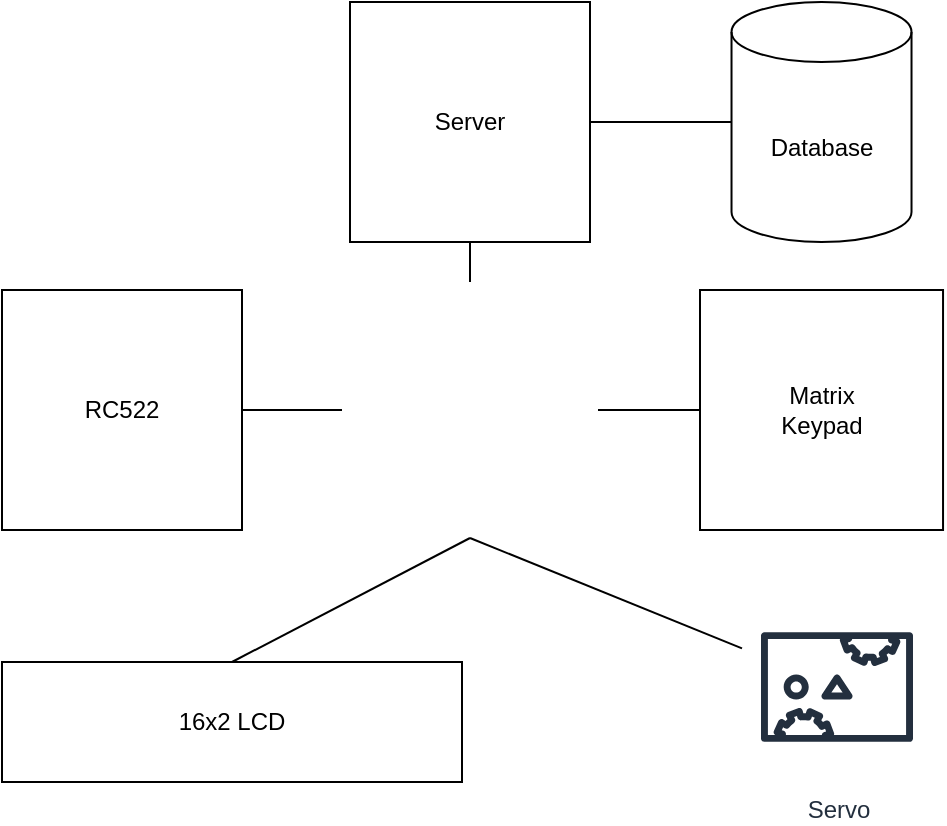 <mxfile version="13.8.9-1" type="device"><diagram id="WzxqpJiS2n1zIwheQ644" name="Page-1"><mxGraphModel dx="848" dy="464" grid="1" gridSize="10" guides="1" tooltips="1" connect="1" arrows="1" fold="1" page="1" pageScale="1" pageWidth="827" pageHeight="1169" math="0" shadow="0"><root><mxCell id="0"/><mxCell id="1" parent="0"/><mxCell id="cs8YG74qEEKLoWsIEUot-1" value="Database" style="shape=cylinder3;whiteSpace=wrap;html=1;boundedLbl=1;backgroundOutline=1;size=15;" vertex="1" parent="1"><mxGeometry x="514.76" y="60" width="90" height="120" as="geometry"/></mxCell><mxCell id="cs8YG74qEEKLoWsIEUot-2" value="" style="shape=image;html=1;verticalAlign=top;verticalLabelPosition=bottom;labelBackgroundColor=#ffffff;imageAspect=0;aspect=fixed;image=https://cdn4.iconfinder.com/data/icons/social-life/512/raspberry-pi-128.png" vertex="1" parent="1"><mxGeometry x="320" y="200" width="128" height="128" as="geometry"/></mxCell><mxCell id="cs8YG74qEEKLoWsIEUot-3" value="RC522" style="rounded=0;whiteSpace=wrap;html=1;" vertex="1" parent="1"><mxGeometry x="150" y="204" width="120" height="120" as="geometry"/></mxCell><mxCell id="cs8YG74qEEKLoWsIEUot-6" value="16x2 LCD" style="rounded=0;whiteSpace=wrap;html=1;" vertex="1" parent="1"><mxGeometry x="150" y="390" width="230" height="60" as="geometry"/></mxCell><mxCell id="cs8YG74qEEKLoWsIEUot-10" value="" style="endArrow=none;html=1;entryX=0;entryY=0.5;entryDx=0;entryDy=0;exitX=1;exitY=0.5;exitDx=0;exitDy=0;" edge="1" parent="1" source="cs8YG74qEEKLoWsIEUot-3" target="cs8YG74qEEKLoWsIEUot-2"><mxGeometry width="50" height="50" relative="1" as="geometry"><mxPoint x="280" y="300" as="sourcePoint"/><mxPoint x="330" y="250" as="targetPoint"/></mxGeometry></mxCell><mxCell id="cs8YG74qEEKLoWsIEUot-11" value="" style="endArrow=none;html=1;entryX=0.5;entryY=1;entryDx=0;entryDy=0;exitX=0.5;exitY=0;exitDx=0;exitDy=0;" edge="1" parent="1" source="cs8YG74qEEKLoWsIEUot-6" target="cs8YG74qEEKLoWsIEUot-2"><mxGeometry width="50" height="50" relative="1" as="geometry"><mxPoint x="360" y="370" as="sourcePoint"/><mxPoint x="410" y="320" as="targetPoint"/></mxGeometry></mxCell><mxCell id="cs8YG74qEEKLoWsIEUot-12" value="Server" style="whiteSpace=wrap;html=1;aspect=fixed;" vertex="1" parent="1"><mxGeometry x="324" y="60" width="120" height="120" as="geometry"/></mxCell><mxCell id="cs8YG74qEEKLoWsIEUot-13" value="" style="endArrow=none;html=1;entryX=0.5;entryY=1;entryDx=0;entryDy=0;exitX=0.5;exitY=0;exitDx=0;exitDy=0;" edge="1" parent="1" source="cs8YG74qEEKLoWsIEUot-2" target="cs8YG74qEEKLoWsIEUot-12"><mxGeometry width="50" height="50" relative="1" as="geometry"><mxPoint x="490" y="200" as="sourcePoint"/><mxPoint x="540" y="150" as="targetPoint"/></mxGeometry></mxCell><mxCell id="cs8YG74qEEKLoWsIEUot-14" value="" style="endArrow=none;html=1;exitX=1;exitY=0.5;exitDx=0;exitDy=0;entryX=0;entryY=0.5;entryDx=0;entryDy=0;entryPerimeter=0;" edge="1" parent="1" source="cs8YG74qEEKLoWsIEUot-12" target="cs8YG74qEEKLoWsIEUot-1"><mxGeometry width="50" height="50" relative="1" as="geometry"><mxPoint x="470" y="150" as="sourcePoint"/><mxPoint x="520" y="100" as="targetPoint"/></mxGeometry></mxCell><mxCell id="cs8YG74qEEKLoWsIEUot-15" value="Matrix&lt;br&gt;Keypad" style="whiteSpace=wrap;html=1;aspect=fixed;" vertex="1" parent="1"><mxGeometry x="499" y="204" width="121.52" height="120" as="geometry"/></mxCell><mxCell id="cs8YG74qEEKLoWsIEUot-17" value="" style="endArrow=none;html=1;entryX=0;entryY=0.5;entryDx=0;entryDy=0;" edge="1" parent="1" source="cs8YG74qEEKLoWsIEUot-2" target="cs8YG74qEEKLoWsIEUot-15"><mxGeometry width="50" height="50" relative="1" as="geometry"><mxPoint x="460" y="290" as="sourcePoint"/><mxPoint x="510" y="240" as="targetPoint"/></mxGeometry></mxCell><mxCell id="cs8YG74qEEKLoWsIEUot-18" value="Servo" style="outlineConnect=0;fontColor=#232F3E;gradientColor=none;strokeColor=#232F3E;fillColor=#ffffff;dashed=0;verticalLabelPosition=bottom;verticalAlign=top;align=center;html=1;fontSize=12;fontStyle=0;aspect=fixed;shape=mxgraph.aws4.resourceIcon;resIcon=mxgraph.aws4.servo;" vertex="1" parent="1"><mxGeometry x="520" y="355" width="95" height="95" as="geometry"/></mxCell><mxCell id="cs8YG74qEEKLoWsIEUot-19" value="" style="endArrow=none;html=1;entryX=0.5;entryY=1;entryDx=0;entryDy=0;" edge="1" parent="1" source="cs8YG74qEEKLoWsIEUot-18" target="cs8YG74qEEKLoWsIEUot-2"><mxGeometry width="50" height="50" relative="1" as="geometry"><mxPoint x="450" y="400" as="sourcePoint"/><mxPoint x="500" y="350" as="targetPoint"/></mxGeometry></mxCell></root></mxGraphModel></diagram></mxfile>